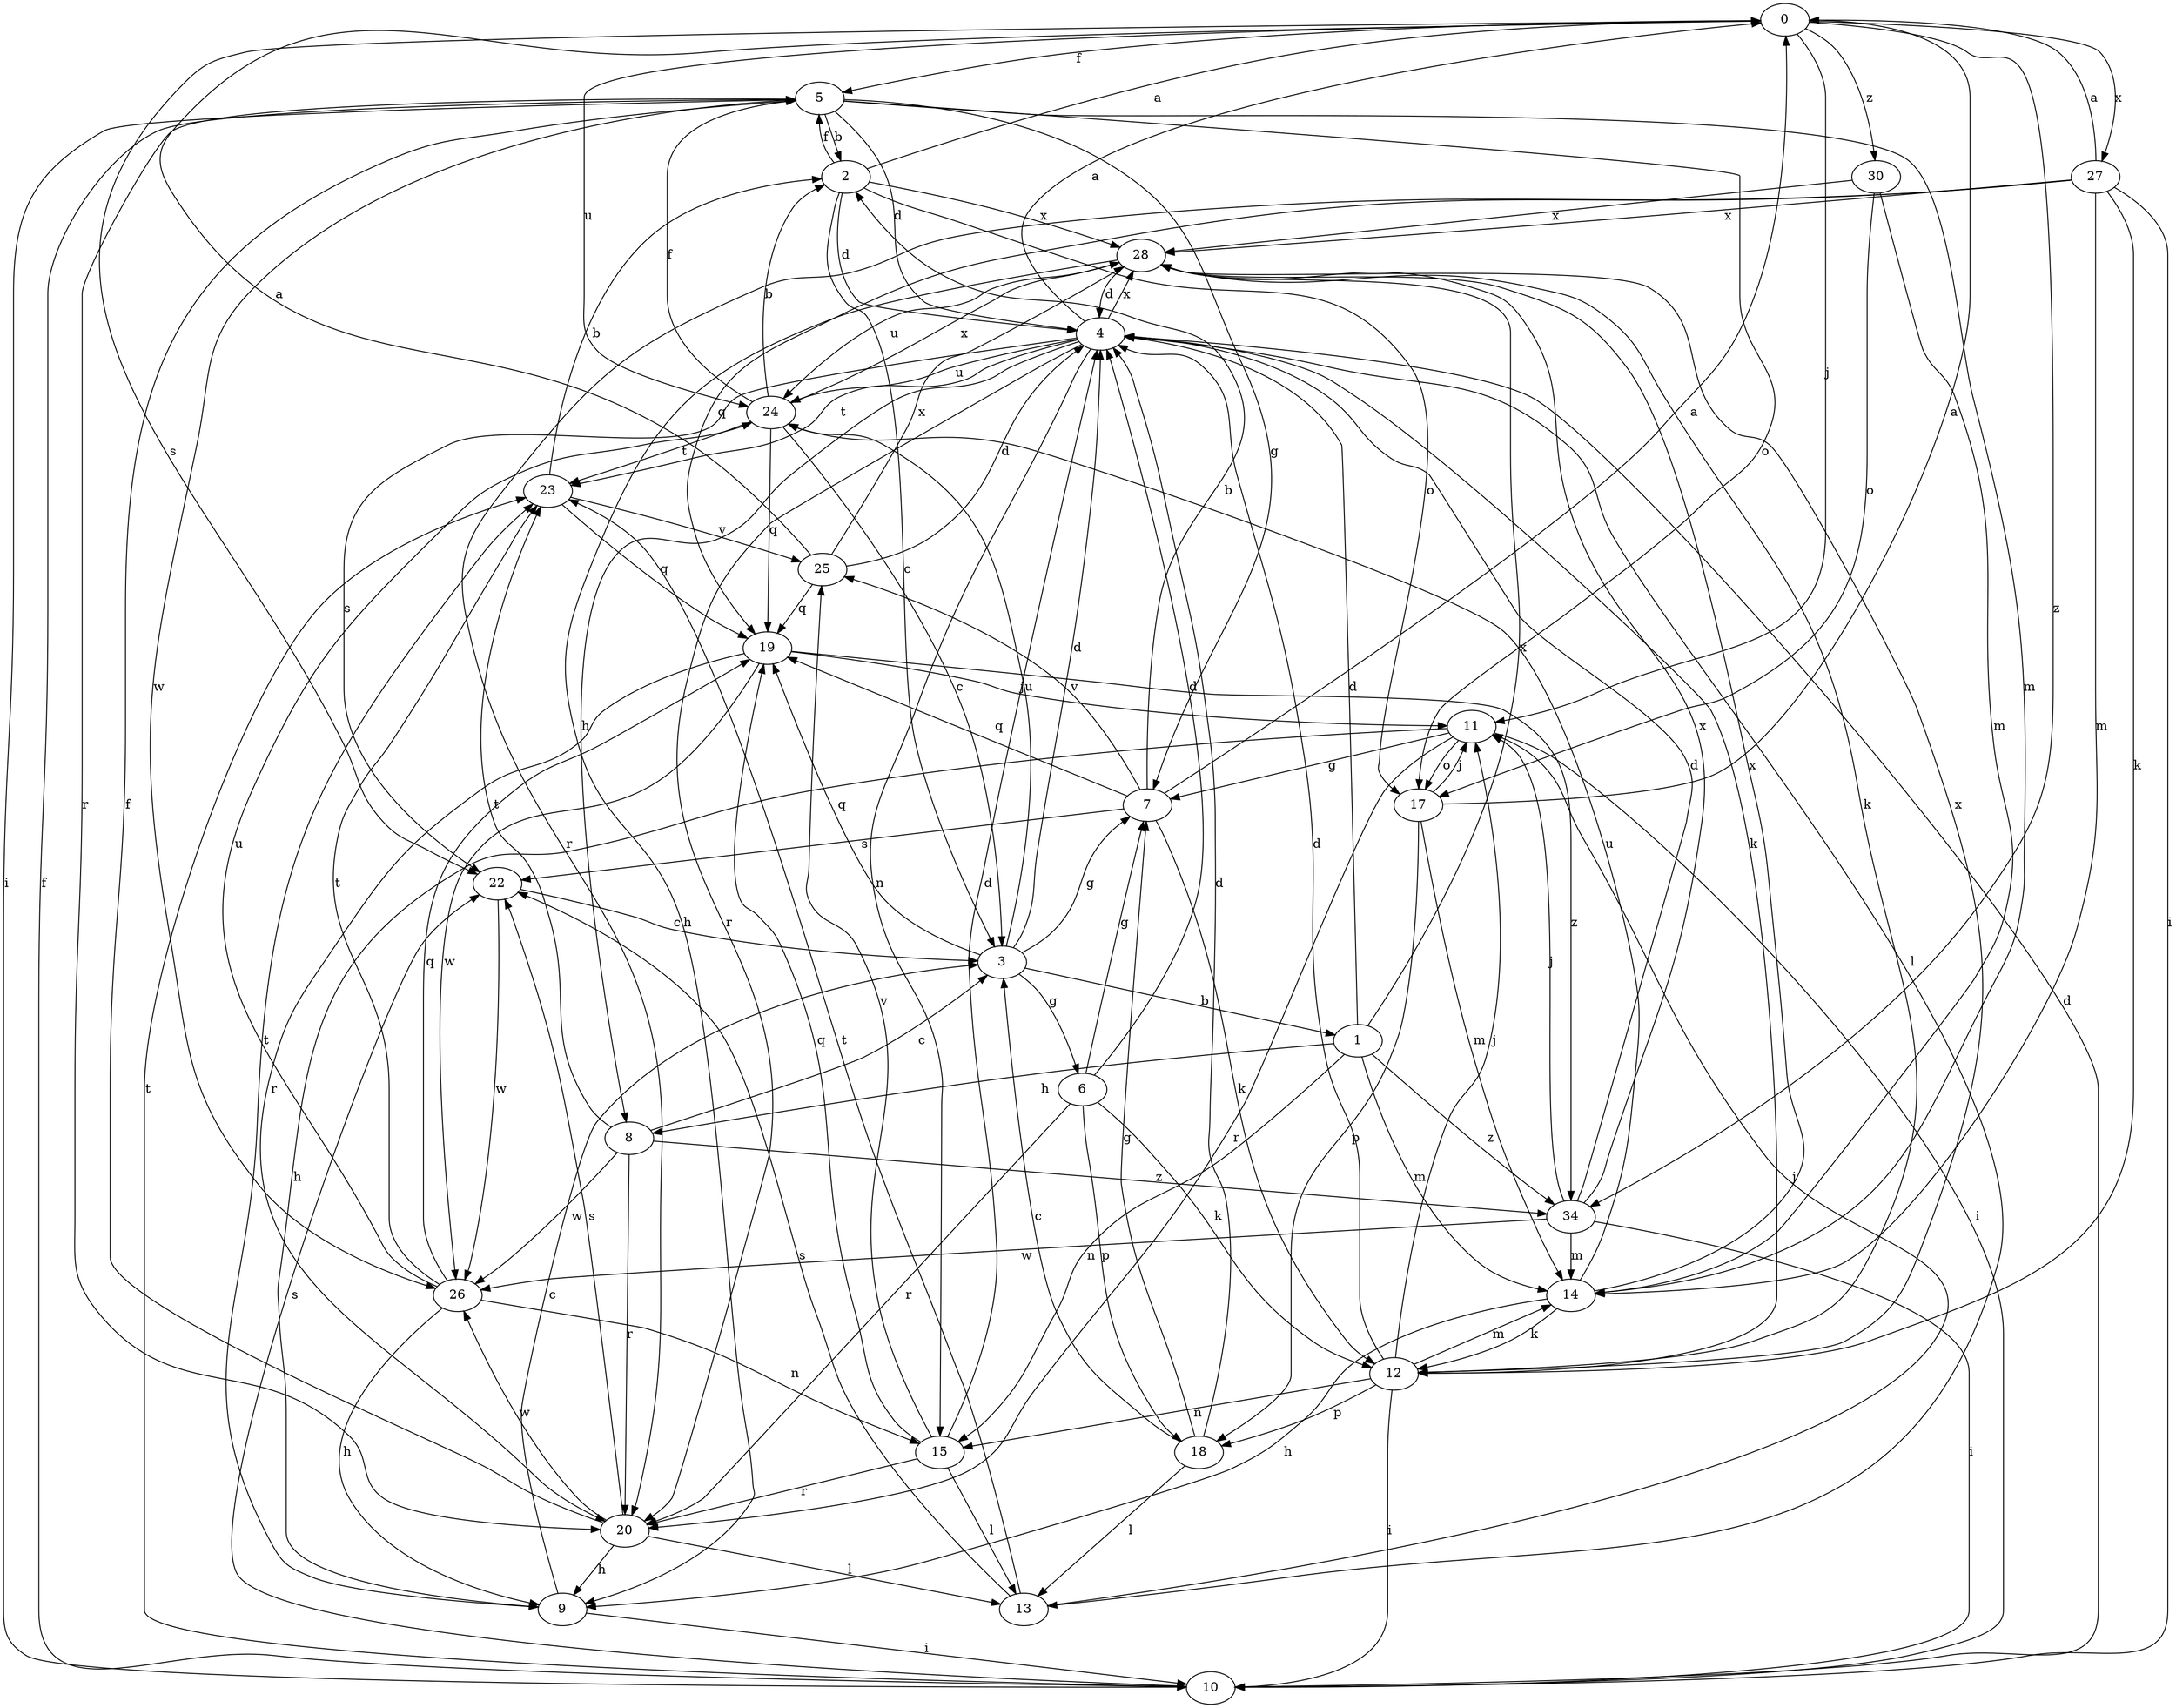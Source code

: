 strict digraph  {
0;
1;
2;
3;
4;
5;
6;
7;
8;
9;
10;
11;
12;
13;
14;
15;
17;
18;
19;
20;
22;
23;
24;
25;
26;
27;
28;
30;
34;
0 -> 5  [label=f];
0 -> 11  [label=j];
0 -> 22  [label=s];
0 -> 24  [label=u];
0 -> 27  [label=x];
0 -> 30  [label=z];
0 -> 34  [label=z];
1 -> 4  [label=d];
1 -> 8  [label=h];
1 -> 14  [label=m];
1 -> 15  [label=n];
1 -> 28  [label=x];
1 -> 34  [label=z];
2 -> 0  [label=a];
2 -> 3  [label=c];
2 -> 4  [label=d];
2 -> 5  [label=f];
2 -> 17  [label=o];
2 -> 28  [label=x];
3 -> 1  [label=b];
3 -> 4  [label=d];
3 -> 6  [label=g];
3 -> 7  [label=g];
3 -> 19  [label=q];
3 -> 24  [label=u];
4 -> 0  [label=a];
4 -> 8  [label=h];
4 -> 12  [label=k];
4 -> 13  [label=l];
4 -> 15  [label=n];
4 -> 20  [label=r];
4 -> 22  [label=s];
4 -> 23  [label=t];
4 -> 24  [label=u];
4 -> 28  [label=x];
5 -> 2  [label=b];
5 -> 4  [label=d];
5 -> 7  [label=g];
5 -> 10  [label=i];
5 -> 14  [label=m];
5 -> 17  [label=o];
5 -> 20  [label=r];
5 -> 26  [label=w];
6 -> 4  [label=d];
6 -> 7  [label=g];
6 -> 12  [label=k];
6 -> 18  [label=p];
6 -> 20  [label=r];
7 -> 0  [label=a];
7 -> 2  [label=b];
7 -> 12  [label=k];
7 -> 19  [label=q];
7 -> 22  [label=s];
7 -> 25  [label=v];
8 -> 3  [label=c];
8 -> 20  [label=r];
8 -> 23  [label=t];
8 -> 26  [label=w];
8 -> 34  [label=z];
9 -> 3  [label=c];
9 -> 10  [label=i];
9 -> 23  [label=t];
10 -> 4  [label=d];
10 -> 5  [label=f];
10 -> 22  [label=s];
10 -> 23  [label=t];
11 -> 7  [label=g];
11 -> 9  [label=h];
11 -> 10  [label=i];
11 -> 17  [label=o];
11 -> 20  [label=r];
12 -> 4  [label=d];
12 -> 10  [label=i];
12 -> 11  [label=j];
12 -> 14  [label=m];
12 -> 15  [label=n];
12 -> 18  [label=p];
12 -> 28  [label=x];
13 -> 11  [label=j];
13 -> 22  [label=s];
13 -> 23  [label=t];
14 -> 9  [label=h];
14 -> 12  [label=k];
14 -> 24  [label=u];
14 -> 28  [label=x];
15 -> 4  [label=d];
15 -> 13  [label=l];
15 -> 19  [label=q];
15 -> 20  [label=r];
15 -> 25  [label=v];
17 -> 0  [label=a];
17 -> 11  [label=j];
17 -> 14  [label=m];
17 -> 18  [label=p];
18 -> 3  [label=c];
18 -> 4  [label=d];
18 -> 7  [label=g];
18 -> 13  [label=l];
19 -> 11  [label=j];
19 -> 20  [label=r];
19 -> 26  [label=w];
19 -> 34  [label=z];
20 -> 5  [label=f];
20 -> 9  [label=h];
20 -> 13  [label=l];
20 -> 22  [label=s];
20 -> 26  [label=w];
22 -> 3  [label=c];
22 -> 26  [label=w];
23 -> 2  [label=b];
23 -> 19  [label=q];
23 -> 25  [label=v];
24 -> 2  [label=b];
24 -> 3  [label=c];
24 -> 5  [label=f];
24 -> 19  [label=q];
24 -> 23  [label=t];
24 -> 28  [label=x];
25 -> 0  [label=a];
25 -> 4  [label=d];
25 -> 19  [label=q];
25 -> 28  [label=x];
26 -> 9  [label=h];
26 -> 15  [label=n];
26 -> 19  [label=q];
26 -> 23  [label=t];
26 -> 24  [label=u];
27 -> 0  [label=a];
27 -> 10  [label=i];
27 -> 12  [label=k];
27 -> 14  [label=m];
27 -> 19  [label=q];
27 -> 20  [label=r];
27 -> 28  [label=x];
28 -> 4  [label=d];
28 -> 9  [label=h];
28 -> 12  [label=k];
28 -> 24  [label=u];
30 -> 14  [label=m];
30 -> 17  [label=o];
30 -> 28  [label=x];
34 -> 4  [label=d];
34 -> 10  [label=i];
34 -> 11  [label=j];
34 -> 14  [label=m];
34 -> 26  [label=w];
34 -> 28  [label=x];
}
